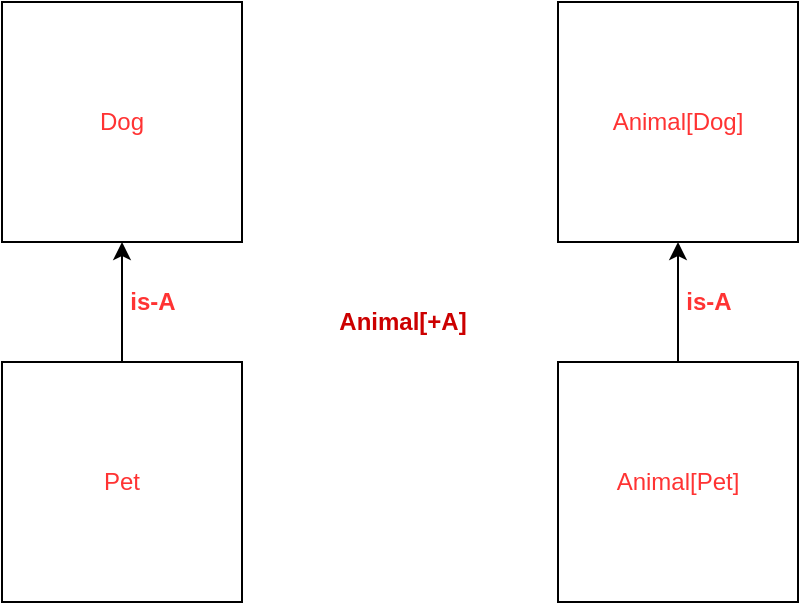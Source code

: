 <mxfile version="16.0.3" type="device"><diagram id="rf8vKAE6mHGd2f_MXBLI" name="Page-1"><mxGraphModel dx="1310" dy="711" grid="1" gridSize="10" guides="1" tooltips="1" connect="1" arrows="1" fold="1" page="1" pageScale="1" pageWidth="850" pageHeight="1100" math="0" shadow="0"><root><mxCell id="0"/><mxCell id="1" parent="0"/><mxCell id="Hz2SUnZwIDdmyFLDZuOB-1" value="&lt;font color=&quot;#ff3333&quot;&gt;Dog&lt;/font&gt;" style="whiteSpace=wrap;html=1;aspect=fixed;" vertex="1" parent="1"><mxGeometry x="140" y="160" width="120" height="120" as="geometry"/></mxCell><mxCell id="Hz2SUnZwIDdmyFLDZuOB-7" style="edgeStyle=orthogonalEdgeStyle;rounded=0;orthogonalLoop=1;jettySize=auto;html=1;entryX=0.5;entryY=1;entryDx=0;entryDy=0;fontColor=#FF3333;" edge="1" parent="1" source="Hz2SUnZwIDdmyFLDZuOB-2" target="Hz2SUnZwIDdmyFLDZuOB-1"><mxGeometry relative="1" as="geometry"/></mxCell><mxCell id="Hz2SUnZwIDdmyFLDZuOB-2" value="&lt;font color=&quot;#ff3333&quot;&gt;Pet&lt;/font&gt;" style="whiteSpace=wrap;html=1;aspect=fixed;" vertex="1" parent="1"><mxGeometry x="140" y="340" width="120" height="120" as="geometry"/></mxCell><mxCell id="Hz2SUnZwIDdmyFLDZuOB-3" value="&lt;font color=&quot;#ff3333&quot;&gt;Animal[Dog]&lt;/font&gt;" style="whiteSpace=wrap;html=1;aspect=fixed;" vertex="1" parent="1"><mxGeometry x="418" y="160" width="120" height="120" as="geometry"/></mxCell><mxCell id="Hz2SUnZwIDdmyFLDZuOB-8" style="edgeStyle=orthogonalEdgeStyle;rounded=0;orthogonalLoop=1;jettySize=auto;html=1;entryX=0.5;entryY=1;entryDx=0;entryDy=0;fontColor=#FF3333;" edge="1" parent="1" source="Hz2SUnZwIDdmyFLDZuOB-4" target="Hz2SUnZwIDdmyFLDZuOB-3"><mxGeometry relative="1" as="geometry"/></mxCell><mxCell id="Hz2SUnZwIDdmyFLDZuOB-4" value="&lt;font color=&quot;#ff3333&quot;&gt;Animal[Pet]&lt;/font&gt;" style="whiteSpace=wrap;html=1;aspect=fixed;" vertex="1" parent="1"><mxGeometry x="418" y="340" width="120" height="120" as="geometry"/></mxCell><mxCell id="Hz2SUnZwIDdmyFLDZuOB-5" value="&lt;b&gt;&lt;font color=&quot;#cc0000&quot;&gt;Animal[+A]&lt;/font&gt;&lt;/b&gt;" style="text;html=1;align=center;verticalAlign=middle;resizable=0;points=[];autosize=1;strokeColor=none;fillColor=none;" vertex="1" parent="1"><mxGeometry x="300" y="310" width="80" height="20" as="geometry"/></mxCell><mxCell id="Hz2SUnZwIDdmyFLDZuOB-9" value="&lt;b&gt;is-A&lt;/b&gt;" style="text;html=1;align=center;verticalAlign=middle;resizable=0;points=[];autosize=1;strokeColor=none;fillColor=none;fontColor=#FF3333;" vertex="1" parent="1"><mxGeometry x="473" y="300" width="40" height="20" as="geometry"/></mxCell><mxCell id="Hz2SUnZwIDdmyFLDZuOB-10" value="&lt;b&gt;is-A&lt;/b&gt;" style="text;html=1;align=center;verticalAlign=middle;resizable=0;points=[];autosize=1;strokeColor=none;fillColor=none;fontColor=#FF3333;" vertex="1" parent="1"><mxGeometry x="195" y="300" width="40" height="20" as="geometry"/></mxCell></root></mxGraphModel></diagram></mxfile>